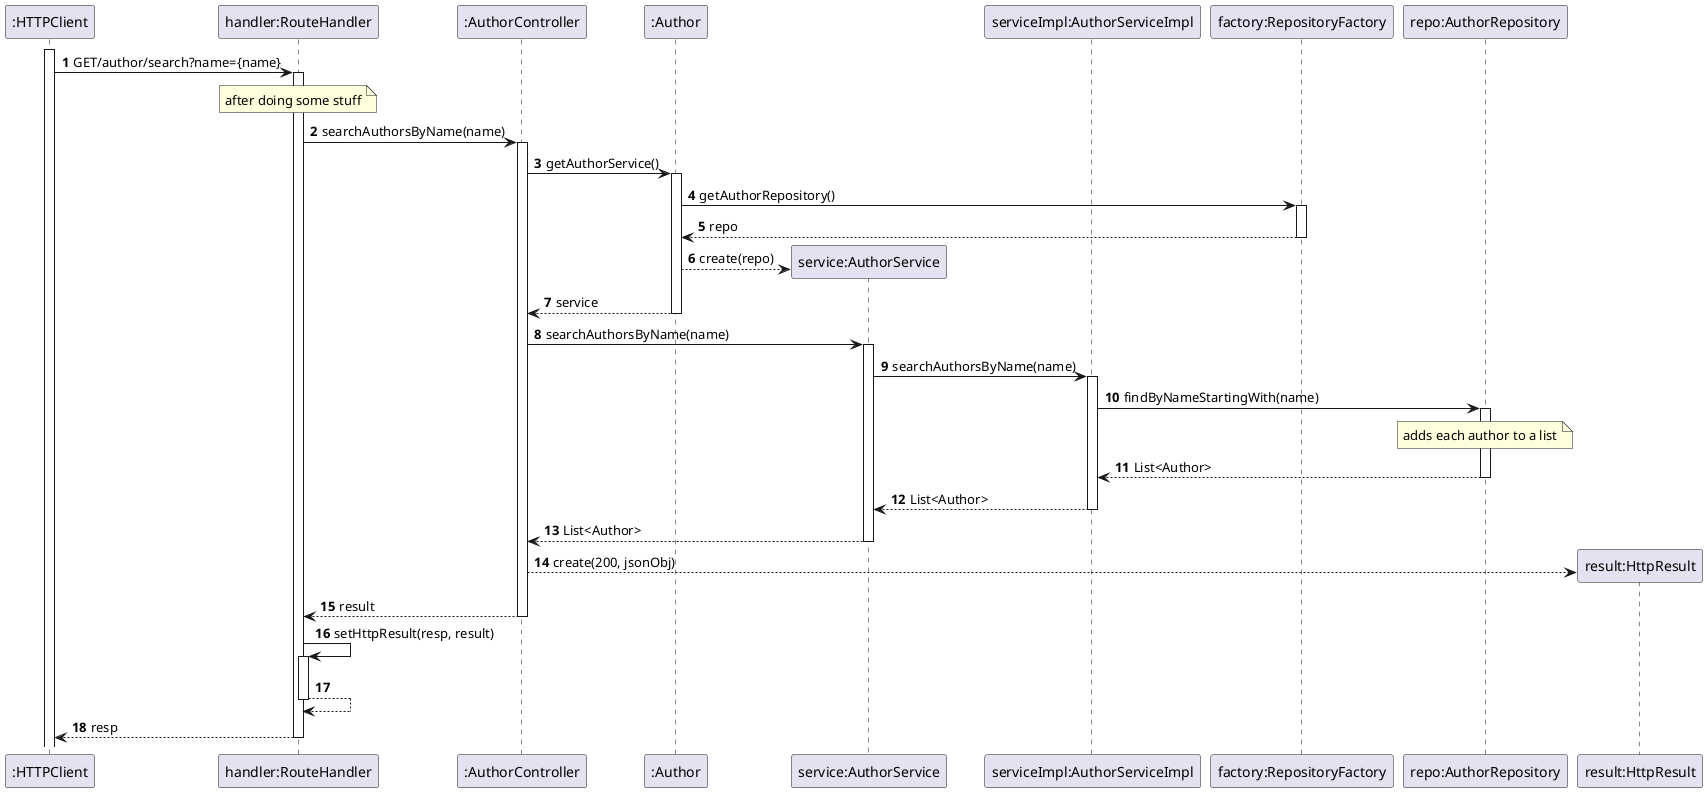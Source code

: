 @startuml
'https://plantuml.com/sequence-diagram

autoactivate on
autonumber

participant ":HTTPClient" as HTTPClient
participant "handler:RouteHandler" as System
participant ":AuthorController" as Ctrl
participant ":Author" as Person
participant "service:AuthorService" as Service
participant "serviceImpl:AuthorServiceImpl" as ServiceImpl
participant "factory:RepositoryFactory" as Factory
participant "repo:AuthorRepository" as Repo
participant "result:HttpResult" as Result

activate HTTPClient

HTTPClient -> System: GET/author/search?name={name}
note over System: after doing some stuff
System -> Ctrl: searchAuthorsByName(name)
Ctrl -> Person: getAuthorService()
Person -> Factory : getAuthorRepository()
Factory --> Person: repo
Person -->Service**: create(repo)
Person --> Ctrl: service
Ctrl -> Service: searchAuthorsByName(name)
Service -> ServiceImpl: searchAuthorsByName(name)
ServiceImpl -> Repo: findByNameStartingWith(name)
note over Repo: adds each author to a list
Repo --> ServiceImpl: List<Author>
ServiceImpl --> Service: List<Author>
Service --> Ctrl: List<Author>
Ctrl --> Result**: create(200, jsonObj)
Ctrl --> System: result
System -> System: setHttpResult(resp, result)
System --> System:
System --> HTTPClient: resp

@enduml
